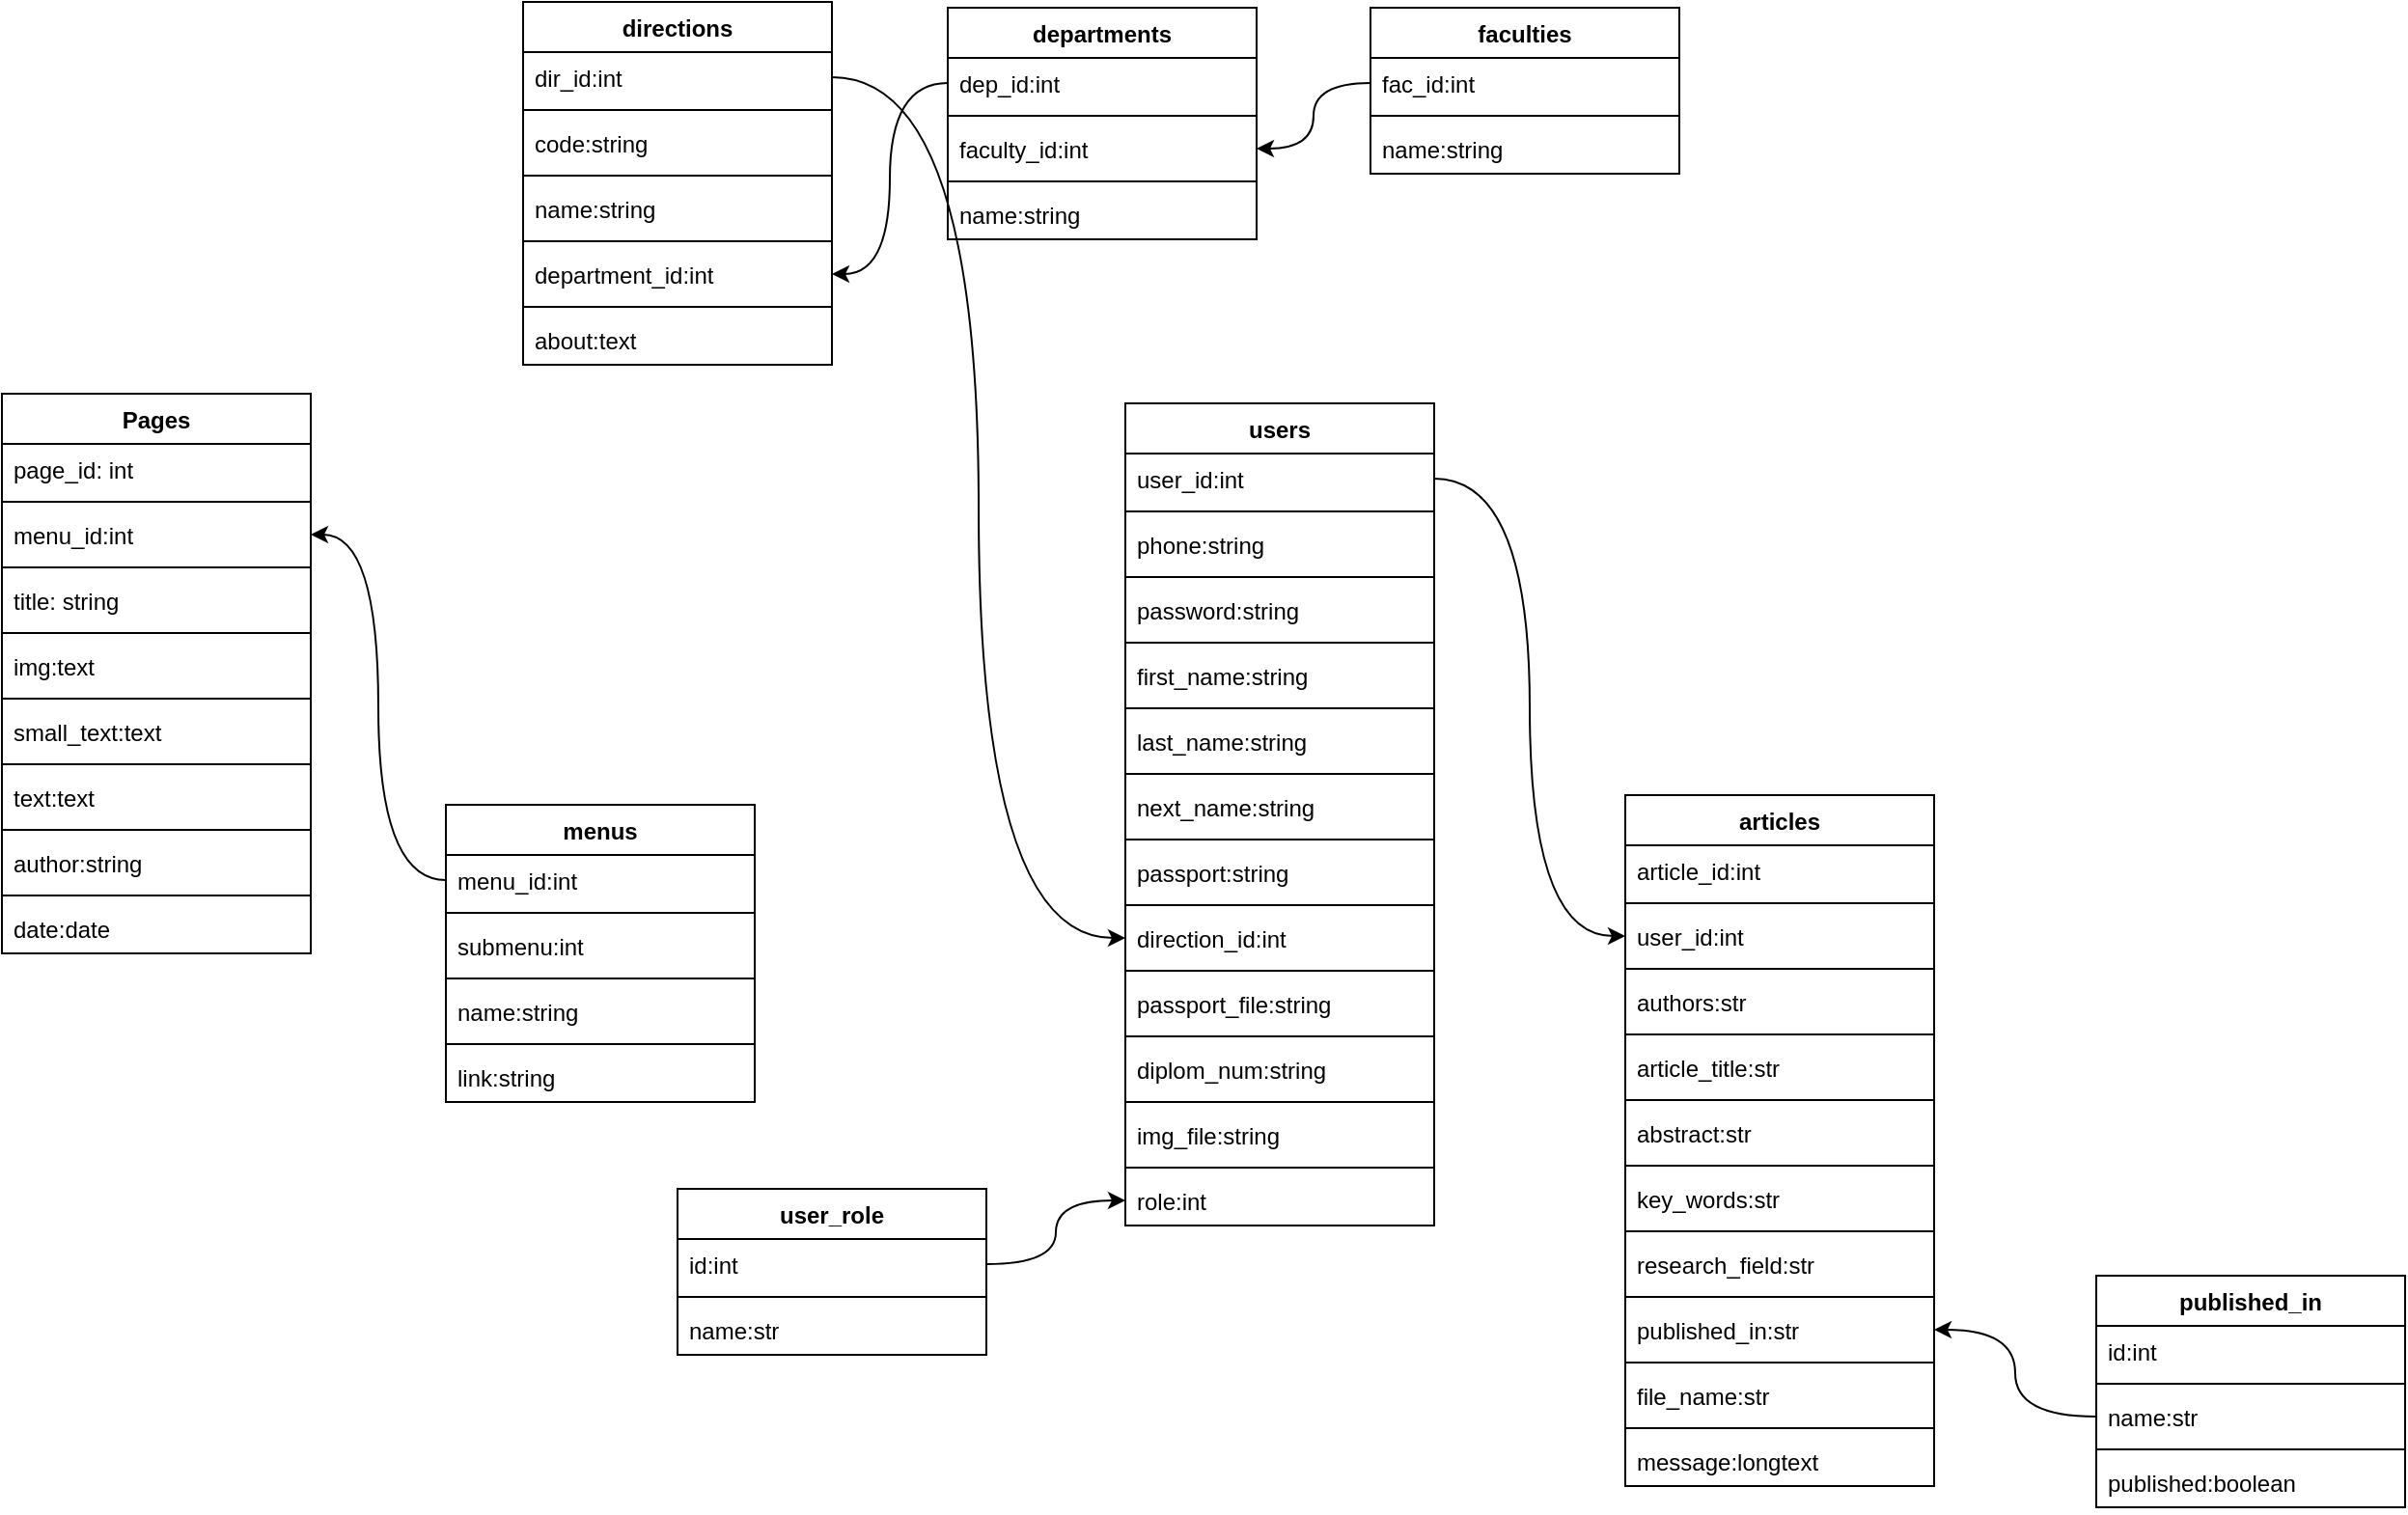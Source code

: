 <mxfile version="20.8.16" type="device"><diagram name="Page-1" id="Fhy1HnREgjK5_Yx26Wvh"><mxGraphModel dx="1265" dy="931" grid="0" gridSize="10" guides="1" tooltips="1" connect="1" arrows="1" fold="1" page="0" pageScale="1" pageWidth="850" pageHeight="1100" math="0" shadow="0"><root><mxCell id="0"/><mxCell id="1" parent="0"/><mxCell id="rkDRQvjYEr3kJkJl8GTC-1" value="Pages" style="swimlane;fontStyle=1;align=center;verticalAlign=top;childLayout=stackLayout;horizontal=1;startSize=26;horizontalStack=0;resizeParent=1;resizeParentMax=0;resizeLast=0;collapsible=1;marginBottom=0;" parent="1" vertex="1"><mxGeometry x="-117" y="179" width="160" height="290" as="geometry"/></mxCell><mxCell id="rkDRQvjYEr3kJkJl8GTC-2" value="page_id: int" style="text;strokeColor=none;fillColor=none;align=left;verticalAlign=top;spacingLeft=4;spacingRight=4;overflow=hidden;rotatable=0;points=[[0,0.5],[1,0.5]];portConstraint=eastwest;" parent="rkDRQvjYEr3kJkJl8GTC-1" vertex="1"><mxGeometry y="26" width="160" height="26" as="geometry"/></mxCell><mxCell id="rkDRQvjYEr3kJkJl8GTC-3" value="" style="line;strokeWidth=1;fillColor=none;align=left;verticalAlign=middle;spacingTop=-1;spacingLeft=3;spacingRight=3;rotatable=0;labelPosition=right;points=[];portConstraint=eastwest;strokeColor=inherit;" parent="rkDRQvjYEr3kJkJl8GTC-1" vertex="1"><mxGeometry y="52" width="160" height="8" as="geometry"/></mxCell><mxCell id="rkDRQvjYEr3kJkJl8GTC-12" value="menu_id:int" style="text;strokeColor=none;fillColor=none;align=left;verticalAlign=top;spacingLeft=4;spacingRight=4;overflow=hidden;rotatable=0;points=[[0,0.5],[1,0.5]];portConstraint=eastwest;" parent="rkDRQvjYEr3kJkJl8GTC-1" vertex="1"><mxGeometry y="60" width="160" height="26" as="geometry"/></mxCell><mxCell id="rkDRQvjYEr3kJkJl8GTC-11" value="" style="line;strokeWidth=1;fillColor=none;align=left;verticalAlign=middle;spacingTop=-1;spacingLeft=3;spacingRight=3;rotatable=0;labelPosition=right;points=[];portConstraint=eastwest;strokeColor=inherit;" parent="rkDRQvjYEr3kJkJl8GTC-1" vertex="1"><mxGeometry y="86" width="160" height="8" as="geometry"/></mxCell><mxCell id="rkDRQvjYEr3kJkJl8GTC-4" value="title: string" style="text;strokeColor=none;fillColor=none;align=left;verticalAlign=top;spacingLeft=4;spacingRight=4;overflow=hidden;rotatable=0;points=[[0,0.5],[1,0.5]];portConstraint=eastwest;" parent="rkDRQvjYEr3kJkJl8GTC-1" vertex="1"><mxGeometry y="94" width="160" height="26" as="geometry"/></mxCell><mxCell id="EXZErflS0N-84tUzeK6C-1" value="" style="line;strokeWidth=1;fillColor=none;align=left;verticalAlign=middle;spacingTop=-1;spacingLeft=3;spacingRight=3;rotatable=0;labelPosition=right;points=[];portConstraint=eastwest;strokeColor=inherit;" parent="rkDRQvjYEr3kJkJl8GTC-1" vertex="1"><mxGeometry y="120" width="160" height="8" as="geometry"/></mxCell><mxCell id="EXZErflS0N-84tUzeK6C-2" value="img:text" style="text;strokeColor=none;fillColor=none;align=left;verticalAlign=top;spacingLeft=4;spacingRight=4;overflow=hidden;rotatable=0;points=[[0,0.5],[1,0.5]];portConstraint=eastwest;" parent="rkDRQvjYEr3kJkJl8GTC-1" vertex="1"><mxGeometry y="128" width="160" height="26" as="geometry"/></mxCell><mxCell id="rkDRQvjYEr3kJkJl8GTC-5" value="" style="line;strokeWidth=1;fillColor=none;align=left;verticalAlign=middle;spacingTop=-1;spacingLeft=3;spacingRight=3;rotatable=0;labelPosition=right;points=[];portConstraint=eastwest;strokeColor=inherit;" parent="rkDRQvjYEr3kJkJl8GTC-1" vertex="1"><mxGeometry y="154" width="160" height="8" as="geometry"/></mxCell><mxCell id="rkDRQvjYEr3kJkJl8GTC-6" value="small_text:text" style="text;strokeColor=none;fillColor=none;align=left;verticalAlign=top;spacingLeft=4;spacingRight=4;overflow=hidden;rotatable=0;points=[[0,0.5],[1,0.5]];portConstraint=eastwest;" parent="rkDRQvjYEr3kJkJl8GTC-1" vertex="1"><mxGeometry y="162" width="160" height="26" as="geometry"/></mxCell><mxCell id="rkDRQvjYEr3kJkJl8GTC-7" value="" style="line;strokeWidth=1;fillColor=none;align=left;verticalAlign=middle;spacingTop=-1;spacingLeft=3;spacingRight=3;rotatable=0;labelPosition=right;points=[];portConstraint=eastwest;strokeColor=inherit;" parent="rkDRQvjYEr3kJkJl8GTC-1" vertex="1"><mxGeometry y="188" width="160" height="8" as="geometry"/></mxCell><mxCell id="rkDRQvjYEr3kJkJl8GTC-8" value="text:text" style="text;strokeColor=none;fillColor=none;align=left;verticalAlign=top;spacingLeft=4;spacingRight=4;overflow=hidden;rotatable=0;points=[[0,0.5],[1,0.5]];portConstraint=eastwest;" parent="rkDRQvjYEr3kJkJl8GTC-1" vertex="1"><mxGeometry y="196" width="160" height="26" as="geometry"/></mxCell><mxCell id="rkDRQvjYEr3kJkJl8GTC-9" value="" style="line;strokeWidth=1;fillColor=none;align=left;verticalAlign=middle;spacingTop=-1;spacingLeft=3;spacingRight=3;rotatable=0;labelPosition=right;points=[];portConstraint=eastwest;strokeColor=inherit;" parent="rkDRQvjYEr3kJkJl8GTC-1" vertex="1"><mxGeometry y="222" width="160" height="8" as="geometry"/></mxCell><mxCell id="rkDRQvjYEr3kJkJl8GTC-10" value="author:string" style="text;strokeColor=none;fillColor=none;align=left;verticalAlign=top;spacingLeft=4;spacingRight=4;overflow=hidden;rotatable=0;points=[[0,0.5],[1,0.5]];portConstraint=eastwest;" parent="rkDRQvjYEr3kJkJl8GTC-1" vertex="1"><mxGeometry y="230" width="160" height="26" as="geometry"/></mxCell><mxCell id="i1wHYlmaAdqWqRJbJCPa-7" value="" style="line;strokeWidth=1;fillColor=none;align=left;verticalAlign=middle;spacingTop=-1;spacingLeft=3;spacingRight=3;rotatable=0;labelPosition=right;points=[];portConstraint=eastwest;strokeColor=inherit;" parent="rkDRQvjYEr3kJkJl8GTC-1" vertex="1"><mxGeometry y="256" width="160" height="8" as="geometry"/></mxCell><mxCell id="i1wHYlmaAdqWqRJbJCPa-8" value="date:date" style="text;strokeColor=none;fillColor=none;align=left;verticalAlign=top;spacingLeft=4;spacingRight=4;overflow=hidden;rotatable=0;points=[[0,0.5],[1,0.5]];portConstraint=eastwest;" parent="rkDRQvjYEr3kJkJl8GTC-1" vertex="1"><mxGeometry y="264" width="160" height="26" as="geometry"/></mxCell><mxCell id="rkDRQvjYEr3kJkJl8GTC-13" value="directions" style="swimlane;fontStyle=1;align=center;verticalAlign=top;childLayout=stackLayout;horizontal=1;startSize=26;horizontalStack=0;resizeParent=1;resizeParentMax=0;resizeLast=0;collapsible=1;marginBottom=0;" parent="1" vertex="1"><mxGeometry x="153" y="-24" width="160" height="188" as="geometry"/></mxCell><mxCell id="rkDRQvjYEr3kJkJl8GTC-14" value="dir_id:int" style="text;strokeColor=none;fillColor=none;align=left;verticalAlign=top;spacingLeft=4;spacingRight=4;overflow=hidden;rotatable=0;points=[[0,0.5],[1,0.5]];portConstraint=eastwest;" parent="rkDRQvjYEr3kJkJl8GTC-13" vertex="1"><mxGeometry y="26" width="160" height="26" as="geometry"/></mxCell><mxCell id="rkDRQvjYEr3kJkJl8GTC-19" value="" style="line;strokeWidth=1;fillColor=none;align=left;verticalAlign=middle;spacingTop=-1;spacingLeft=3;spacingRight=3;rotatable=0;labelPosition=right;points=[];portConstraint=eastwest;strokeColor=inherit;" parent="rkDRQvjYEr3kJkJl8GTC-13" vertex="1"><mxGeometry y="52" width="160" height="8" as="geometry"/></mxCell><mxCell id="rkDRQvjYEr3kJkJl8GTC-20" value="code:string" style="text;strokeColor=none;fillColor=none;align=left;verticalAlign=top;spacingLeft=4;spacingRight=4;overflow=hidden;rotatable=0;points=[[0,0.5],[1,0.5]];portConstraint=eastwest;" parent="rkDRQvjYEr3kJkJl8GTC-13" vertex="1"><mxGeometry y="60" width="160" height="26" as="geometry"/></mxCell><mxCell id="rkDRQvjYEr3kJkJl8GTC-15" value="" style="line;strokeWidth=1;fillColor=none;align=left;verticalAlign=middle;spacingTop=-1;spacingLeft=3;spacingRight=3;rotatable=0;labelPosition=right;points=[];portConstraint=eastwest;strokeColor=inherit;" parent="rkDRQvjYEr3kJkJl8GTC-13" vertex="1"><mxGeometry y="86" width="160" height="8" as="geometry"/></mxCell><mxCell id="rkDRQvjYEr3kJkJl8GTC-16" value="name:string" style="text;strokeColor=none;fillColor=none;align=left;verticalAlign=top;spacingLeft=4;spacingRight=4;overflow=hidden;rotatable=0;points=[[0,0.5],[1,0.5]];portConstraint=eastwest;" parent="rkDRQvjYEr3kJkJl8GTC-13" vertex="1"><mxGeometry y="94" width="160" height="26" as="geometry"/></mxCell><mxCell id="rkDRQvjYEr3kJkJl8GTC-17" value="" style="line;strokeWidth=1;fillColor=none;align=left;verticalAlign=middle;spacingTop=-1;spacingLeft=3;spacingRight=3;rotatable=0;labelPosition=right;points=[];portConstraint=eastwest;strokeColor=inherit;" parent="rkDRQvjYEr3kJkJl8GTC-13" vertex="1"><mxGeometry y="120" width="160" height="8" as="geometry"/></mxCell><mxCell id="rkDRQvjYEr3kJkJl8GTC-18" value="department_id:int" style="text;strokeColor=none;fillColor=none;align=left;verticalAlign=top;spacingLeft=4;spacingRight=4;overflow=hidden;rotatable=0;points=[[0,0.5],[1,0.5]];portConstraint=eastwest;" parent="rkDRQvjYEr3kJkJl8GTC-13" vertex="1"><mxGeometry y="128" width="160" height="26" as="geometry"/></mxCell><mxCell id="rkDRQvjYEr3kJkJl8GTC-21" value="" style="line;strokeWidth=1;fillColor=none;align=left;verticalAlign=middle;spacingTop=-1;spacingLeft=3;spacingRight=3;rotatable=0;labelPosition=right;points=[];portConstraint=eastwest;strokeColor=inherit;" parent="rkDRQvjYEr3kJkJl8GTC-13" vertex="1"><mxGeometry y="154" width="160" height="8" as="geometry"/></mxCell><mxCell id="rkDRQvjYEr3kJkJl8GTC-22" value="about:text" style="text;strokeColor=none;fillColor=none;align=left;verticalAlign=top;spacingLeft=4;spacingRight=4;overflow=hidden;rotatable=0;points=[[0,0.5],[1,0.5]];portConstraint=eastwest;" parent="rkDRQvjYEr3kJkJl8GTC-13" vertex="1"><mxGeometry y="162" width="160" height="26" as="geometry"/></mxCell><mxCell id="rkDRQvjYEr3kJkJl8GTC-23" value="departments" style="swimlane;fontStyle=1;align=center;verticalAlign=top;childLayout=stackLayout;horizontal=1;startSize=26;horizontalStack=0;resizeParent=1;resizeParentMax=0;resizeLast=0;collapsible=1;marginBottom=0;" parent="1" vertex="1"><mxGeometry x="373" y="-21" width="160" height="120" as="geometry"/></mxCell><mxCell id="rkDRQvjYEr3kJkJl8GTC-24" value="dep_id:int" style="text;strokeColor=none;fillColor=none;align=left;verticalAlign=top;spacingLeft=4;spacingRight=4;overflow=hidden;rotatable=0;points=[[0,0.5],[1,0.5]];portConstraint=eastwest;" parent="rkDRQvjYEr3kJkJl8GTC-23" vertex="1"><mxGeometry y="26" width="160" height="26" as="geometry"/></mxCell><mxCell id="rkDRQvjYEr3kJkJl8GTC-25" value="" style="line;strokeWidth=1;fillColor=none;align=left;verticalAlign=middle;spacingTop=-1;spacingLeft=3;spacingRight=3;rotatable=0;labelPosition=right;points=[];portConstraint=eastwest;strokeColor=inherit;" parent="rkDRQvjYEr3kJkJl8GTC-23" vertex="1"><mxGeometry y="52" width="160" height="8" as="geometry"/></mxCell><mxCell id="rkDRQvjYEr3kJkJl8GTC-26" value="faculty_id:int" style="text;strokeColor=none;fillColor=none;align=left;verticalAlign=top;spacingLeft=4;spacingRight=4;overflow=hidden;rotatable=0;points=[[0,0.5],[1,0.5]];portConstraint=eastwest;" parent="rkDRQvjYEr3kJkJl8GTC-23" vertex="1"><mxGeometry y="60" width="160" height="26" as="geometry"/></mxCell><mxCell id="rkDRQvjYEr3kJkJl8GTC-27" value="" style="line;strokeWidth=1;fillColor=none;align=left;verticalAlign=middle;spacingTop=-1;spacingLeft=3;spacingRight=3;rotatable=0;labelPosition=right;points=[];portConstraint=eastwest;strokeColor=inherit;" parent="rkDRQvjYEr3kJkJl8GTC-23" vertex="1"><mxGeometry y="86" width="160" height="8" as="geometry"/></mxCell><mxCell id="rkDRQvjYEr3kJkJl8GTC-28" value="name:string" style="text;strokeColor=none;fillColor=none;align=left;verticalAlign=top;spacingLeft=4;spacingRight=4;overflow=hidden;rotatable=0;points=[[0,0.5],[1,0.5]];portConstraint=eastwest;" parent="rkDRQvjYEr3kJkJl8GTC-23" vertex="1"><mxGeometry y="94" width="160" height="26" as="geometry"/></mxCell><mxCell id="rkDRQvjYEr3kJkJl8GTC-29" value="faculties" style="swimlane;fontStyle=1;align=center;verticalAlign=top;childLayout=stackLayout;horizontal=1;startSize=26;horizontalStack=0;resizeParent=1;resizeParentMax=0;resizeLast=0;collapsible=1;marginBottom=0;" parent="1" vertex="1"><mxGeometry x="592" y="-21" width="160" height="86" as="geometry"/></mxCell><mxCell id="rkDRQvjYEr3kJkJl8GTC-30" value="fac_id:int" style="text;strokeColor=none;fillColor=none;align=left;verticalAlign=top;spacingLeft=4;spacingRight=4;overflow=hidden;rotatable=0;points=[[0,0.5],[1,0.5]];portConstraint=eastwest;" parent="rkDRQvjYEr3kJkJl8GTC-29" vertex="1"><mxGeometry y="26" width="160" height="26" as="geometry"/></mxCell><mxCell id="rkDRQvjYEr3kJkJl8GTC-31" value="" style="line;strokeWidth=1;fillColor=none;align=left;verticalAlign=middle;spacingTop=-1;spacingLeft=3;spacingRight=3;rotatable=0;labelPosition=right;points=[];portConstraint=eastwest;strokeColor=inherit;" parent="rkDRQvjYEr3kJkJl8GTC-29" vertex="1"><mxGeometry y="52" width="160" height="8" as="geometry"/></mxCell><mxCell id="rkDRQvjYEr3kJkJl8GTC-34" value="name:string" style="text;strokeColor=none;fillColor=none;align=left;verticalAlign=top;spacingLeft=4;spacingRight=4;overflow=hidden;rotatable=0;points=[[0,0.5],[1,0.5]];portConstraint=eastwest;" parent="rkDRQvjYEr3kJkJl8GTC-29" vertex="1"><mxGeometry y="60" width="160" height="26" as="geometry"/></mxCell><mxCell id="rkDRQvjYEr3kJkJl8GTC-35" style="edgeStyle=orthogonalEdgeStyle;curved=1;rounded=0;orthogonalLoop=1;jettySize=auto;html=1;exitX=0;exitY=0.5;exitDx=0;exitDy=0;entryX=1;entryY=0.5;entryDx=0;entryDy=0;" parent="1" source="rkDRQvjYEr3kJkJl8GTC-30" target="rkDRQvjYEr3kJkJl8GTC-26" edge="1"><mxGeometry relative="1" as="geometry"/></mxCell><mxCell id="rkDRQvjYEr3kJkJl8GTC-36" style="edgeStyle=orthogonalEdgeStyle;curved=1;rounded=0;orthogonalLoop=1;jettySize=auto;html=1;exitX=0;exitY=0.5;exitDx=0;exitDy=0;" parent="1" source="rkDRQvjYEr3kJkJl8GTC-24" target="rkDRQvjYEr3kJkJl8GTC-18" edge="1"><mxGeometry relative="1" as="geometry"/></mxCell><mxCell id="rkDRQvjYEr3kJkJl8GTC-41" value="users" style="swimlane;fontStyle=1;align=center;verticalAlign=top;childLayout=stackLayout;horizontal=1;startSize=26;horizontalStack=0;resizeParent=1;resizeParentMax=0;resizeLast=0;collapsible=1;marginBottom=0;" parent="1" vertex="1"><mxGeometry x="465" y="184" width="160" height="426" as="geometry"/></mxCell><mxCell id="rkDRQvjYEr3kJkJl8GTC-42" value="user_id:int" style="text;strokeColor=none;fillColor=none;align=left;verticalAlign=top;spacingLeft=4;spacingRight=4;overflow=hidden;rotatable=0;points=[[0,0.5],[1,0.5]];portConstraint=eastwest;" parent="rkDRQvjYEr3kJkJl8GTC-41" vertex="1"><mxGeometry y="26" width="160" height="26" as="geometry"/></mxCell><mxCell id="rkDRQvjYEr3kJkJl8GTC-61" value="" style="line;strokeWidth=1;fillColor=none;align=left;verticalAlign=middle;spacingTop=-1;spacingLeft=3;spacingRight=3;rotatable=0;labelPosition=right;points=[];portConstraint=eastwest;strokeColor=inherit;" parent="rkDRQvjYEr3kJkJl8GTC-41" vertex="1"><mxGeometry y="52" width="160" height="8" as="geometry"/></mxCell><mxCell id="rkDRQvjYEr3kJkJl8GTC-60" value="phone:string" style="text;strokeColor=none;fillColor=none;align=left;verticalAlign=top;spacingLeft=4;spacingRight=4;overflow=hidden;rotatable=0;points=[[0,0.5],[1,0.5]];portConstraint=eastwest;" parent="rkDRQvjYEr3kJkJl8GTC-41" vertex="1"><mxGeometry y="60" width="160" height="26" as="geometry"/></mxCell><mxCell id="rkDRQvjYEr3kJkJl8GTC-43" value="" style="line;strokeWidth=1;fillColor=none;align=left;verticalAlign=middle;spacingTop=-1;spacingLeft=3;spacingRight=3;rotatable=0;labelPosition=right;points=[];portConstraint=eastwest;strokeColor=inherit;" parent="rkDRQvjYEr3kJkJl8GTC-41" vertex="1"><mxGeometry y="86" width="160" height="8" as="geometry"/></mxCell><mxCell id="Xx5W71T50vUhlXIl09v1-2" value="password:string" style="text;strokeColor=none;fillColor=none;align=left;verticalAlign=top;spacingLeft=4;spacingRight=4;overflow=hidden;rotatable=0;points=[[0,0.5],[1,0.5]];portConstraint=eastwest;" parent="rkDRQvjYEr3kJkJl8GTC-41" vertex="1"><mxGeometry y="94" width="160" height="26" as="geometry"/></mxCell><mxCell id="Xx5W71T50vUhlXIl09v1-1" value="" style="line;strokeWidth=1;fillColor=none;align=left;verticalAlign=middle;spacingTop=-1;spacingLeft=3;spacingRight=3;rotatable=0;labelPosition=right;points=[];portConstraint=eastwest;strokeColor=inherit;" parent="rkDRQvjYEr3kJkJl8GTC-41" vertex="1"><mxGeometry y="120" width="160" height="8" as="geometry"/></mxCell><mxCell id="rkDRQvjYEr3kJkJl8GTC-44" value="first_name:string" style="text;strokeColor=none;fillColor=none;align=left;verticalAlign=top;spacingLeft=4;spacingRight=4;overflow=hidden;rotatable=0;points=[[0,0.5],[1,0.5]];portConstraint=eastwest;" parent="rkDRQvjYEr3kJkJl8GTC-41" vertex="1"><mxGeometry y="128" width="160" height="26" as="geometry"/></mxCell><mxCell id="rkDRQvjYEr3kJkJl8GTC-45" value="" style="line;strokeWidth=1;fillColor=none;align=left;verticalAlign=middle;spacingTop=-1;spacingLeft=3;spacingRight=3;rotatable=0;labelPosition=right;points=[];portConstraint=eastwest;strokeColor=inherit;" parent="rkDRQvjYEr3kJkJl8GTC-41" vertex="1"><mxGeometry y="154" width="160" height="8" as="geometry"/></mxCell><mxCell id="rkDRQvjYEr3kJkJl8GTC-46" value="last_name:string" style="text;strokeColor=none;fillColor=none;align=left;verticalAlign=top;spacingLeft=4;spacingRight=4;overflow=hidden;rotatable=0;points=[[0,0.5],[1,0.5]];portConstraint=eastwest;" parent="rkDRQvjYEr3kJkJl8GTC-41" vertex="1"><mxGeometry y="162" width="160" height="26" as="geometry"/></mxCell><mxCell id="rkDRQvjYEr3kJkJl8GTC-47" value="" style="line;strokeWidth=1;fillColor=none;align=left;verticalAlign=middle;spacingTop=-1;spacingLeft=3;spacingRight=3;rotatable=0;labelPosition=right;points=[];portConstraint=eastwest;strokeColor=inherit;" parent="rkDRQvjYEr3kJkJl8GTC-41" vertex="1"><mxGeometry y="188" width="160" height="8" as="geometry"/></mxCell><mxCell id="rkDRQvjYEr3kJkJl8GTC-48" value="next_name:string" style="text;strokeColor=none;fillColor=none;align=left;verticalAlign=top;spacingLeft=4;spacingRight=4;overflow=hidden;rotatable=0;points=[[0,0.5],[1,0.5]];portConstraint=eastwest;" parent="rkDRQvjYEr3kJkJl8GTC-41" vertex="1"><mxGeometry y="196" width="160" height="26" as="geometry"/></mxCell><mxCell id="rkDRQvjYEr3kJkJl8GTC-49" value="" style="line;strokeWidth=1;fillColor=none;align=left;verticalAlign=middle;spacingTop=-1;spacingLeft=3;spacingRight=3;rotatable=0;labelPosition=right;points=[];portConstraint=eastwest;strokeColor=inherit;" parent="rkDRQvjYEr3kJkJl8GTC-41" vertex="1"><mxGeometry y="222" width="160" height="8" as="geometry"/></mxCell><mxCell id="rkDRQvjYEr3kJkJl8GTC-50" value="passport:string" style="text;strokeColor=none;fillColor=none;align=left;verticalAlign=top;spacingLeft=4;spacingRight=4;overflow=hidden;rotatable=0;points=[[0,0.5],[1,0.5]];portConstraint=eastwest;" parent="rkDRQvjYEr3kJkJl8GTC-41" vertex="1"><mxGeometry y="230" width="160" height="26" as="geometry"/></mxCell><mxCell id="rkDRQvjYEr3kJkJl8GTC-57" value="" style="line;strokeWidth=1;fillColor=none;align=left;verticalAlign=middle;spacingTop=-1;spacingLeft=3;spacingRight=3;rotatable=0;labelPosition=right;points=[];portConstraint=eastwest;strokeColor=inherit;" parent="rkDRQvjYEr3kJkJl8GTC-41" vertex="1"><mxGeometry y="256" width="160" height="8" as="geometry"/></mxCell><mxCell id="rkDRQvjYEr3kJkJl8GTC-64" value="direction_id:int" style="text;strokeColor=none;fillColor=none;align=left;verticalAlign=top;spacingLeft=4;spacingRight=4;overflow=hidden;rotatable=0;points=[[0,0.5],[1,0.5]];portConstraint=eastwest;" parent="rkDRQvjYEr3kJkJl8GTC-41" vertex="1"><mxGeometry y="264" width="160" height="26" as="geometry"/></mxCell><mxCell id="rkDRQvjYEr3kJkJl8GTC-63" value="" style="line;strokeWidth=1;fillColor=none;align=left;verticalAlign=middle;spacingTop=-1;spacingLeft=3;spacingRight=3;rotatable=0;labelPosition=right;points=[];portConstraint=eastwest;strokeColor=inherit;" parent="rkDRQvjYEr3kJkJl8GTC-41" vertex="1"><mxGeometry y="290" width="160" height="8" as="geometry"/></mxCell><mxCell id="rkDRQvjYEr3kJkJl8GTC-54" value="passport_file:string" style="text;strokeColor=none;fillColor=none;align=left;verticalAlign=top;spacingLeft=4;spacingRight=4;overflow=hidden;rotatable=0;points=[[0,0.5],[1,0.5]];portConstraint=eastwest;" parent="rkDRQvjYEr3kJkJl8GTC-41" vertex="1"><mxGeometry y="298" width="160" height="26" as="geometry"/></mxCell><mxCell id="rkDRQvjYEr3kJkJl8GTC-59" value="" style="line;strokeWidth=1;fillColor=none;align=left;verticalAlign=middle;spacingTop=-1;spacingLeft=3;spacingRight=3;rotatable=0;labelPosition=right;points=[];portConstraint=eastwest;strokeColor=inherit;" parent="rkDRQvjYEr3kJkJl8GTC-41" vertex="1"><mxGeometry y="324" width="160" height="8" as="geometry"/></mxCell><mxCell id="rkDRQvjYEr3kJkJl8GTC-62" value="diplom_num:string" style="text;strokeColor=none;fillColor=none;align=left;verticalAlign=top;spacingLeft=4;spacingRight=4;overflow=hidden;rotatable=0;points=[[0,0.5],[1,0.5]];portConstraint=eastwest;" parent="rkDRQvjYEr3kJkJl8GTC-41" vertex="1"><mxGeometry y="332" width="160" height="26" as="geometry"/></mxCell><mxCell id="rkDRQvjYEr3kJkJl8GTC-51" value="" style="line;strokeWidth=1;fillColor=none;align=left;verticalAlign=middle;spacingTop=-1;spacingLeft=3;spacingRight=3;rotatable=0;labelPosition=right;points=[];portConstraint=eastwest;strokeColor=inherit;" parent="rkDRQvjYEr3kJkJl8GTC-41" vertex="1"><mxGeometry y="358" width="160" height="8" as="geometry"/></mxCell><mxCell id="rkDRQvjYEr3kJkJl8GTC-58" value="img_file:string" style="text;strokeColor=none;fillColor=none;align=left;verticalAlign=top;spacingLeft=4;spacingRight=4;overflow=hidden;rotatable=0;points=[[0,0.5],[1,0.5]];portConstraint=eastwest;" parent="rkDRQvjYEr3kJkJl8GTC-41" vertex="1"><mxGeometry y="366" width="160" height="26" as="geometry"/></mxCell><mxCell id="rkDRQvjYEr3kJkJl8GTC-66" value="" style="line;strokeWidth=1;fillColor=none;align=left;verticalAlign=middle;spacingTop=-1;spacingLeft=3;spacingRight=3;rotatable=0;labelPosition=right;points=[];portConstraint=eastwest;strokeColor=inherit;" parent="rkDRQvjYEr3kJkJl8GTC-41" vertex="1"><mxGeometry y="392" width="160" height="8" as="geometry"/></mxCell><mxCell id="rkDRQvjYEr3kJkJl8GTC-67" value="role:int" style="text;strokeColor=none;fillColor=none;align=left;verticalAlign=top;spacingLeft=4;spacingRight=4;overflow=hidden;rotatable=0;points=[[0,0.5],[1,0.5]];portConstraint=eastwest;" parent="rkDRQvjYEr3kJkJl8GTC-41" vertex="1"><mxGeometry y="400" width="160" height="26" as="geometry"/></mxCell><mxCell id="i1wHYlmaAdqWqRJbJCPa-10" value="menus" style="swimlane;fontStyle=1;align=center;verticalAlign=top;childLayout=stackLayout;horizontal=1;startSize=26;horizontalStack=0;resizeParent=1;resizeParentMax=0;resizeLast=0;collapsible=1;marginBottom=0;" parent="1" vertex="1"><mxGeometry x="113" y="392" width="160" height="154" as="geometry"/></mxCell><mxCell id="i1wHYlmaAdqWqRJbJCPa-11" value="menu_id:int" style="text;strokeColor=none;fillColor=none;align=left;verticalAlign=top;spacingLeft=4;spacingRight=4;overflow=hidden;rotatable=0;points=[[0,0.5],[1,0.5]];portConstraint=eastwest;" parent="i1wHYlmaAdqWqRJbJCPa-10" vertex="1"><mxGeometry y="26" width="160" height="26" as="geometry"/></mxCell><mxCell id="i1wHYlmaAdqWqRJbJCPa-12" value="" style="line;strokeWidth=1;fillColor=none;align=left;verticalAlign=middle;spacingTop=-1;spacingLeft=3;spacingRight=3;rotatable=0;labelPosition=right;points=[];portConstraint=eastwest;strokeColor=inherit;" parent="i1wHYlmaAdqWqRJbJCPa-10" vertex="1"><mxGeometry y="52" width="160" height="8" as="geometry"/></mxCell><mxCell id="i1wHYlmaAdqWqRJbJCPa-13" value="submenu:int" style="text;strokeColor=none;fillColor=none;align=left;verticalAlign=top;spacingLeft=4;spacingRight=4;overflow=hidden;rotatable=0;points=[[0,0.5],[1,0.5]];portConstraint=eastwest;" parent="i1wHYlmaAdqWqRJbJCPa-10" vertex="1"><mxGeometry y="60" width="160" height="26" as="geometry"/></mxCell><mxCell id="i1wHYlmaAdqWqRJbJCPa-14" value="" style="line;strokeWidth=1;fillColor=none;align=left;verticalAlign=middle;spacingTop=-1;spacingLeft=3;spacingRight=3;rotatable=0;labelPosition=right;points=[];portConstraint=eastwest;strokeColor=inherit;" parent="i1wHYlmaAdqWqRJbJCPa-10" vertex="1"><mxGeometry y="86" width="160" height="8" as="geometry"/></mxCell><mxCell id="i1wHYlmaAdqWqRJbJCPa-15" value="name:string" style="text;strokeColor=none;fillColor=none;align=left;verticalAlign=top;spacingLeft=4;spacingRight=4;overflow=hidden;rotatable=0;points=[[0,0.5],[1,0.5]];portConstraint=eastwest;" parent="i1wHYlmaAdqWqRJbJCPa-10" vertex="1"><mxGeometry y="94" width="160" height="26" as="geometry"/></mxCell><mxCell id="i1wHYlmaAdqWqRJbJCPa-18" value="" style="line;strokeWidth=1;fillColor=none;align=left;verticalAlign=middle;spacingTop=-1;spacingLeft=3;spacingRight=3;rotatable=0;labelPosition=right;points=[];portConstraint=eastwest;strokeColor=inherit;" parent="i1wHYlmaAdqWqRJbJCPa-10" vertex="1"><mxGeometry y="120" width="160" height="8" as="geometry"/></mxCell><mxCell id="i1wHYlmaAdqWqRJbJCPa-19" value="link:string" style="text;strokeColor=none;fillColor=none;align=left;verticalAlign=top;spacingLeft=4;spacingRight=4;overflow=hidden;rotatable=0;points=[[0,0.5],[1,0.5]];portConstraint=eastwest;" parent="i1wHYlmaAdqWqRJbJCPa-10" vertex="1"><mxGeometry y="128" width="160" height="26" as="geometry"/></mxCell><mxCell id="i1wHYlmaAdqWqRJbJCPa-20" style="edgeStyle=orthogonalEdgeStyle;curved=1;rounded=0;orthogonalLoop=1;jettySize=auto;html=1;exitX=0;exitY=0.5;exitDx=0;exitDy=0;entryX=1;entryY=0.5;entryDx=0;entryDy=0;" parent="1" source="i1wHYlmaAdqWqRJbJCPa-11" target="rkDRQvjYEr3kJkJl8GTC-12" edge="1"><mxGeometry relative="1" as="geometry"><mxPoint x="113" y="303" as="targetPoint"/></mxGeometry></mxCell><mxCell id="WJtx66BBwrb0juHx_BhP-1" value="articles" style="swimlane;fontStyle=1;align=center;verticalAlign=top;childLayout=stackLayout;horizontal=1;startSize=26;horizontalStack=0;resizeParent=1;resizeParentMax=0;resizeLast=0;collapsible=1;marginBottom=0;" parent="1" vertex="1"><mxGeometry x="724" y="387" width="160" height="358" as="geometry"/></mxCell><mxCell id="WJtx66BBwrb0juHx_BhP-2" value="article_id:int" style="text;strokeColor=none;fillColor=none;align=left;verticalAlign=top;spacingLeft=4;spacingRight=4;overflow=hidden;rotatable=0;points=[[0,0.5],[1,0.5]];portConstraint=eastwest;" parent="WJtx66BBwrb0juHx_BhP-1" vertex="1"><mxGeometry y="26" width="160" height="26" as="geometry"/></mxCell><mxCell id="WJtx66BBwrb0juHx_BhP-3" value="" style="line;strokeWidth=1;fillColor=none;align=left;verticalAlign=middle;spacingTop=-1;spacingLeft=3;spacingRight=3;rotatable=0;labelPosition=right;points=[];portConstraint=eastwest;strokeColor=inherit;" parent="WJtx66BBwrb0juHx_BhP-1" vertex="1"><mxGeometry y="52" width="160" height="8" as="geometry"/></mxCell><mxCell id="WJtx66BBwrb0juHx_BhP-4" value="user_id:int" style="text;strokeColor=none;fillColor=none;align=left;verticalAlign=top;spacingLeft=4;spacingRight=4;overflow=hidden;rotatable=0;points=[[0,0.5],[1,0.5]];portConstraint=eastwest;" parent="WJtx66BBwrb0juHx_BhP-1" vertex="1"><mxGeometry y="60" width="160" height="26" as="geometry"/></mxCell><mxCell id="WJtx66BBwrb0juHx_BhP-5" value="" style="line;strokeWidth=1;fillColor=none;align=left;verticalAlign=middle;spacingTop=-1;spacingLeft=3;spacingRight=3;rotatable=0;labelPosition=right;points=[];portConstraint=eastwest;strokeColor=inherit;" parent="WJtx66BBwrb0juHx_BhP-1" vertex="1"><mxGeometry y="86" width="160" height="8" as="geometry"/></mxCell><mxCell id="WJtx66BBwrb0juHx_BhP-6" value="authors:str" style="text;strokeColor=none;fillColor=none;align=left;verticalAlign=top;spacingLeft=4;spacingRight=4;overflow=hidden;rotatable=0;points=[[0,0.5],[1,0.5]];portConstraint=eastwest;" parent="WJtx66BBwrb0juHx_BhP-1" vertex="1"><mxGeometry y="94" width="160" height="26" as="geometry"/></mxCell><mxCell id="WJtx66BBwrb0juHx_BhP-8" value="" style="line;strokeWidth=1;fillColor=none;align=left;verticalAlign=middle;spacingTop=-1;spacingLeft=3;spacingRight=3;rotatable=0;labelPosition=right;points=[];portConstraint=eastwest;strokeColor=inherit;" parent="WJtx66BBwrb0juHx_BhP-1" vertex="1"><mxGeometry y="120" width="160" height="8" as="geometry"/></mxCell><mxCell id="WJtx66BBwrb0juHx_BhP-7" value="article_title:str" style="text;strokeColor=none;fillColor=none;align=left;verticalAlign=top;spacingLeft=4;spacingRight=4;overflow=hidden;rotatable=0;points=[[0,0.5],[1,0.5]];portConstraint=eastwest;" parent="WJtx66BBwrb0juHx_BhP-1" vertex="1"><mxGeometry y="128" width="160" height="26" as="geometry"/></mxCell><mxCell id="WJtx66BBwrb0juHx_BhP-9" value="" style="line;strokeWidth=1;fillColor=none;align=left;verticalAlign=middle;spacingTop=-1;spacingLeft=3;spacingRight=3;rotatable=0;labelPosition=right;points=[];portConstraint=eastwest;strokeColor=inherit;" parent="WJtx66BBwrb0juHx_BhP-1" vertex="1"><mxGeometry y="154" width="160" height="8" as="geometry"/></mxCell><mxCell id="WJtx66BBwrb0juHx_BhP-10" value="abstract:str" style="text;strokeColor=none;fillColor=none;align=left;verticalAlign=top;spacingLeft=4;spacingRight=4;overflow=hidden;rotatable=0;points=[[0,0.5],[1,0.5]];portConstraint=eastwest;" parent="WJtx66BBwrb0juHx_BhP-1" vertex="1"><mxGeometry y="162" width="160" height="26" as="geometry"/></mxCell><mxCell id="WJtx66BBwrb0juHx_BhP-13" value="" style="line;strokeWidth=1;fillColor=none;align=left;verticalAlign=middle;spacingTop=-1;spacingLeft=3;spacingRight=3;rotatable=0;labelPosition=right;points=[];portConstraint=eastwest;strokeColor=inherit;" parent="WJtx66BBwrb0juHx_BhP-1" vertex="1"><mxGeometry y="188" width="160" height="8" as="geometry"/></mxCell><mxCell id="WJtx66BBwrb0juHx_BhP-14" value="key_words:str" style="text;strokeColor=none;fillColor=none;align=left;verticalAlign=top;spacingLeft=4;spacingRight=4;overflow=hidden;rotatable=0;points=[[0,0.5],[1,0.5]];portConstraint=eastwest;" parent="WJtx66BBwrb0juHx_BhP-1" vertex="1"><mxGeometry y="196" width="160" height="26" as="geometry"/></mxCell><mxCell id="WJtx66BBwrb0juHx_BhP-15" value="" style="line;strokeWidth=1;fillColor=none;align=left;verticalAlign=middle;spacingTop=-1;spacingLeft=3;spacingRight=3;rotatable=0;labelPosition=right;points=[];portConstraint=eastwest;strokeColor=inherit;" parent="WJtx66BBwrb0juHx_BhP-1" vertex="1"><mxGeometry y="222" width="160" height="8" as="geometry"/></mxCell><mxCell id="WJtx66BBwrb0juHx_BhP-26" value="research_field:str" style="text;strokeColor=none;fillColor=none;align=left;verticalAlign=top;spacingLeft=4;spacingRight=4;overflow=hidden;rotatable=0;points=[[0,0.5],[1,0.5]];portConstraint=eastwest;" parent="WJtx66BBwrb0juHx_BhP-1" vertex="1"><mxGeometry y="230" width="160" height="26" as="geometry"/></mxCell><mxCell id="WJtx66BBwrb0juHx_BhP-27" value="" style="line;strokeWidth=1;fillColor=none;align=left;verticalAlign=middle;spacingTop=-1;spacingLeft=3;spacingRight=3;rotatable=0;labelPosition=right;points=[];portConstraint=eastwest;strokeColor=inherit;" parent="WJtx66BBwrb0juHx_BhP-1" vertex="1"><mxGeometry y="256" width="160" height="8" as="geometry"/></mxCell><mxCell id="WJtx66BBwrb0juHx_BhP-29" value="published_in:str" style="text;strokeColor=none;fillColor=none;align=left;verticalAlign=top;spacingLeft=4;spacingRight=4;overflow=hidden;rotatable=0;points=[[0,0.5],[1,0.5]];portConstraint=eastwest;" parent="WJtx66BBwrb0juHx_BhP-1" vertex="1"><mxGeometry y="264" width="160" height="26" as="geometry"/></mxCell><mxCell id="WJtx66BBwrb0juHx_BhP-28" value="" style="line;strokeWidth=1;fillColor=none;align=left;verticalAlign=middle;spacingTop=-1;spacingLeft=3;spacingRight=3;rotatable=0;labelPosition=right;points=[];portConstraint=eastwest;strokeColor=inherit;" parent="WJtx66BBwrb0juHx_BhP-1" vertex="1"><mxGeometry y="290" width="160" height="8" as="geometry"/></mxCell><mxCell id="WJtx66BBwrb0juHx_BhP-16" value="file_name:str" style="text;strokeColor=none;fillColor=none;align=left;verticalAlign=top;spacingLeft=4;spacingRight=4;overflow=hidden;rotatable=0;points=[[0,0.5],[1,0.5]];portConstraint=eastwest;" parent="WJtx66BBwrb0juHx_BhP-1" vertex="1"><mxGeometry y="298" width="160" height="26" as="geometry"/></mxCell><mxCell id="WJtx66BBwrb0juHx_BhP-18" value="" style="line;strokeWidth=1;fillColor=none;align=left;verticalAlign=middle;spacingTop=-1;spacingLeft=3;spacingRight=3;rotatable=0;labelPosition=right;points=[];portConstraint=eastwest;strokeColor=inherit;" parent="WJtx66BBwrb0juHx_BhP-1" vertex="1"><mxGeometry y="324" width="160" height="8" as="geometry"/></mxCell><mxCell id="WJtx66BBwrb0juHx_BhP-17" value="message:longtext" style="text;strokeColor=none;fillColor=none;align=left;verticalAlign=top;spacingLeft=4;spacingRight=4;overflow=hidden;rotatable=0;points=[[0,0.5],[1,0.5]];portConstraint=eastwest;" parent="WJtx66BBwrb0juHx_BhP-1" vertex="1"><mxGeometry y="332" width="160" height="26" as="geometry"/></mxCell><mxCell id="WJtx66BBwrb0juHx_BhP-19" style="edgeStyle=orthogonalEdgeStyle;curved=1;rounded=0;orthogonalLoop=1;jettySize=auto;html=1;exitX=1;exitY=0.5;exitDx=0;exitDy=0;endArrow=classic;endFill=1;" parent="1" source="rkDRQvjYEr3kJkJl8GTC-14" target="rkDRQvjYEr3kJkJl8GTC-64" edge="1"><mxGeometry relative="1" as="geometry"/></mxCell><mxCell id="WJtx66BBwrb0juHx_BhP-20" style="edgeStyle=orthogonalEdgeStyle;curved=1;rounded=0;orthogonalLoop=1;jettySize=auto;html=1;exitX=1;exitY=0.5;exitDx=0;exitDy=0;entryX=0;entryY=0.5;entryDx=0;entryDy=0;endArrow=classic;endFill=1;" parent="1" source="rkDRQvjYEr3kJkJl8GTC-42" target="WJtx66BBwrb0juHx_BhP-4" edge="1"><mxGeometry relative="1" as="geometry"/></mxCell><mxCell id="WJtx66BBwrb0juHx_BhP-21" value="user_role" style="swimlane;fontStyle=1;align=center;verticalAlign=top;childLayout=stackLayout;horizontal=1;startSize=26;horizontalStack=0;resizeParent=1;resizeParentMax=0;resizeLast=0;collapsible=1;marginBottom=0;" parent="1" vertex="1"><mxGeometry x="233" y="591" width="160" height="86" as="geometry"/></mxCell><mxCell id="WJtx66BBwrb0juHx_BhP-22" value="id:int" style="text;strokeColor=none;fillColor=none;align=left;verticalAlign=top;spacingLeft=4;spacingRight=4;overflow=hidden;rotatable=0;points=[[0,0.5],[1,0.5]];portConstraint=eastwest;" parent="WJtx66BBwrb0juHx_BhP-21" vertex="1"><mxGeometry y="26" width="160" height="26" as="geometry"/></mxCell><mxCell id="WJtx66BBwrb0juHx_BhP-23" value="" style="line;strokeWidth=1;fillColor=none;align=left;verticalAlign=middle;spacingTop=-1;spacingLeft=3;spacingRight=3;rotatable=0;labelPosition=right;points=[];portConstraint=eastwest;strokeColor=inherit;" parent="WJtx66BBwrb0juHx_BhP-21" vertex="1"><mxGeometry y="52" width="160" height="8" as="geometry"/></mxCell><mxCell id="WJtx66BBwrb0juHx_BhP-24" value="name:str" style="text;strokeColor=none;fillColor=none;align=left;verticalAlign=top;spacingLeft=4;spacingRight=4;overflow=hidden;rotatable=0;points=[[0,0.5],[1,0.5]];portConstraint=eastwest;" parent="WJtx66BBwrb0juHx_BhP-21" vertex="1"><mxGeometry y="60" width="160" height="26" as="geometry"/></mxCell><mxCell id="WJtx66BBwrb0juHx_BhP-25" style="edgeStyle=orthogonalEdgeStyle;curved=1;rounded=0;orthogonalLoop=1;jettySize=auto;html=1;exitX=1;exitY=0.5;exitDx=0;exitDy=0;entryX=0;entryY=0.5;entryDx=0;entryDy=0;endArrow=classic;endFill=1;" parent="1" source="WJtx66BBwrb0juHx_BhP-22" target="rkDRQvjYEr3kJkJl8GTC-67" edge="1"><mxGeometry relative="1" as="geometry"/></mxCell><mxCell id="akqObvJTAX5bF03PW9g5-1" value="published_in" style="swimlane;fontStyle=1;align=center;verticalAlign=top;childLayout=stackLayout;horizontal=1;startSize=26;horizontalStack=0;resizeParent=1;resizeParentMax=0;resizeLast=0;collapsible=1;marginBottom=0;" vertex="1" parent="1"><mxGeometry x="968" y="636" width="160" height="120" as="geometry"/></mxCell><mxCell id="akqObvJTAX5bF03PW9g5-2" value="id:int" style="text;strokeColor=none;fillColor=none;align=left;verticalAlign=top;spacingLeft=4;spacingRight=4;overflow=hidden;rotatable=0;points=[[0,0.5],[1,0.5]];portConstraint=eastwest;" vertex="1" parent="akqObvJTAX5bF03PW9g5-1"><mxGeometry y="26" width="160" height="26" as="geometry"/></mxCell><mxCell id="akqObvJTAX5bF03PW9g5-3" value="" style="line;strokeWidth=1;fillColor=none;align=left;verticalAlign=middle;spacingTop=-1;spacingLeft=3;spacingRight=3;rotatable=0;labelPosition=right;points=[];portConstraint=eastwest;strokeColor=inherit;" vertex="1" parent="akqObvJTAX5bF03PW9g5-1"><mxGeometry y="52" width="160" height="8" as="geometry"/></mxCell><mxCell id="akqObvJTAX5bF03PW9g5-4" value="name:str" style="text;strokeColor=none;fillColor=none;align=left;verticalAlign=top;spacingLeft=4;spacingRight=4;overflow=hidden;rotatable=0;points=[[0,0.5],[1,0.5]];portConstraint=eastwest;" vertex="1" parent="akqObvJTAX5bF03PW9g5-1"><mxGeometry y="60" width="160" height="26" as="geometry"/></mxCell><mxCell id="akqObvJTAX5bF03PW9g5-5" value="" style="line;strokeWidth=1;fillColor=none;align=left;verticalAlign=middle;spacingTop=-1;spacingLeft=3;spacingRight=3;rotatable=0;labelPosition=right;points=[];portConstraint=eastwest;strokeColor=inherit;" vertex="1" parent="akqObvJTAX5bF03PW9g5-1"><mxGeometry y="86" width="160" height="8" as="geometry"/></mxCell><mxCell id="akqObvJTAX5bF03PW9g5-6" value="published:boolean" style="text;strokeColor=none;fillColor=none;align=left;verticalAlign=top;spacingLeft=4;spacingRight=4;overflow=hidden;rotatable=0;points=[[0,0.5],[1,0.5]];portConstraint=eastwest;" vertex="1" parent="akqObvJTAX5bF03PW9g5-1"><mxGeometry y="94" width="160" height="26" as="geometry"/></mxCell><mxCell id="akqObvJTAX5bF03PW9g5-7" style="edgeStyle=orthogonalEdgeStyle;curved=1;rounded=0;orthogonalLoop=1;jettySize=auto;html=1;exitX=0;exitY=0.5;exitDx=0;exitDy=0;entryX=1;entryY=0.5;entryDx=0;entryDy=0;" edge="1" parent="1" source="akqObvJTAX5bF03PW9g5-4" target="WJtx66BBwrb0juHx_BhP-29"><mxGeometry relative="1" as="geometry"/></mxCell></root></mxGraphModel></diagram></mxfile>
